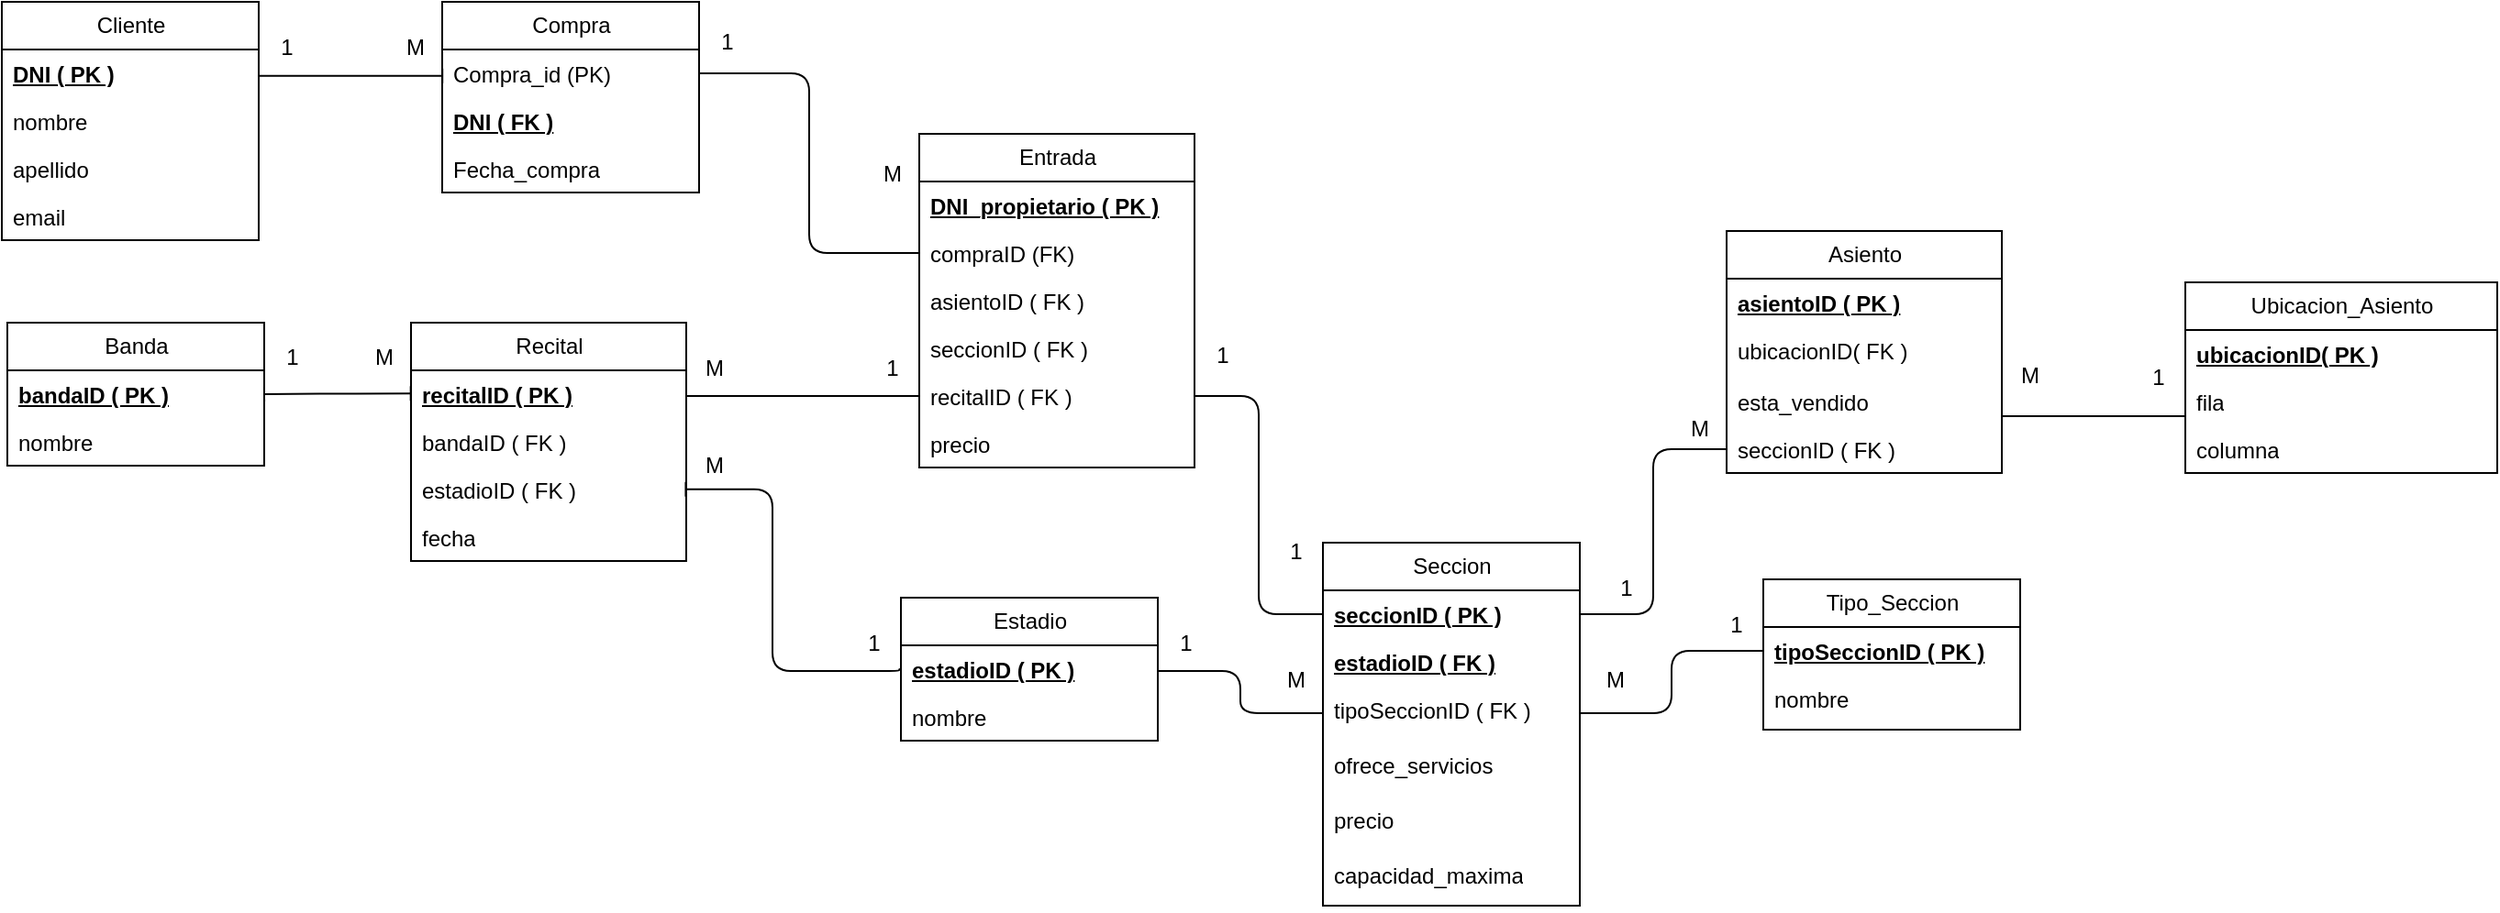 <mxfile>
    <diagram name="Página-1" id="2jQmp3WKuYXW3uEECxTw">
        <mxGraphModel dx="2515" dy="974" grid="1" gridSize="10" guides="1" tooltips="1" connect="1" arrows="1" fold="1" page="1" pageScale="1" pageWidth="827" pageHeight="1169" math="0" shadow="0">
            <root>
                <mxCell id="0"/>
                <mxCell id="1" parent="0"/>
                <mxCell id="N9msZvmjmlbyxgl17oLZ-11" value="Cliente" style="swimlane;fontStyle=0;childLayout=stackLayout;horizontal=1;startSize=26;fillColor=none;horizontalStack=0;resizeParent=1;resizeParentMax=0;resizeLast=0;collapsible=1;marginBottom=0;html=1;" parent="1" vertex="1">
                    <mxGeometry x="-480" y="275" width="140" height="130" as="geometry"/>
                </mxCell>
                <mxCell id="N9msZvmjmlbyxgl17oLZ-12" value="&lt;b&gt;&lt;u&gt;DNI ( PK )&lt;/u&gt;&lt;/b&gt;" style="text;strokeColor=none;fillColor=none;align=left;verticalAlign=top;spacingLeft=4;spacingRight=4;overflow=hidden;rotatable=0;points=[[0,0.5],[1,0.5]];portConstraint=eastwest;whiteSpace=wrap;html=1;" parent="N9msZvmjmlbyxgl17oLZ-11" vertex="1">
                    <mxGeometry y="26" width="140" height="26" as="geometry"/>
                </mxCell>
                <mxCell id="N9msZvmjmlbyxgl17oLZ-13" value="nombre" style="text;strokeColor=none;fillColor=none;align=left;verticalAlign=top;spacingLeft=4;spacingRight=4;overflow=hidden;rotatable=0;points=[[0,0.5],[1,0.5]];portConstraint=eastwest;whiteSpace=wrap;html=1;" parent="N9msZvmjmlbyxgl17oLZ-11" vertex="1">
                    <mxGeometry y="52" width="140" height="26" as="geometry"/>
                </mxCell>
                <mxCell id="N9msZvmjmlbyxgl17oLZ-14" value="apellido" style="text;strokeColor=none;fillColor=none;align=left;verticalAlign=top;spacingLeft=4;spacingRight=4;overflow=hidden;rotatable=0;points=[[0,0.5],[1,0.5]];portConstraint=eastwest;whiteSpace=wrap;html=1;" parent="N9msZvmjmlbyxgl17oLZ-11" vertex="1">
                    <mxGeometry y="78" width="140" height="26" as="geometry"/>
                </mxCell>
                <mxCell id="N9msZvmjmlbyxgl17oLZ-17" value="email" style="text;strokeColor=none;fillColor=none;align=left;verticalAlign=top;spacingLeft=4;spacingRight=4;overflow=hidden;rotatable=0;points=[[0,0.5],[1,0.5]];portConstraint=eastwest;whiteSpace=wrap;html=1;" parent="N9msZvmjmlbyxgl17oLZ-11" vertex="1">
                    <mxGeometry y="104" width="140" height="26" as="geometry"/>
                </mxCell>
                <mxCell id="N9msZvmjmlbyxgl17oLZ-31" value="Entrada" style="swimlane;fontStyle=0;childLayout=stackLayout;horizontal=1;startSize=26;fillColor=none;horizontalStack=0;resizeParent=1;resizeParentMax=0;resizeLast=0;collapsible=1;marginBottom=0;html=1;" parent="1" vertex="1">
                    <mxGeometry x="20" y="347" width="150" height="182" as="geometry"/>
                </mxCell>
                <mxCell id="zTee-l0ZdbIYBHdzCJsh-533" value="&lt;u style=&quot;&quot;&gt;&lt;b&gt;DNI_propietario ( PK )&lt;/b&gt;&lt;/u&gt;" style="text;strokeColor=none;fillColor=none;align=left;verticalAlign=top;spacingLeft=4;spacingRight=4;overflow=hidden;rotatable=0;points=[[0,0.5],[1,0.5]];portConstraint=eastwest;whiteSpace=wrap;html=1;" parent="N9msZvmjmlbyxgl17oLZ-31" vertex="1">
                    <mxGeometry y="26" width="150" height="26" as="geometry"/>
                </mxCell>
                <mxCell id="zTee-l0ZdbIYBHdzCJsh-539" value="compraID (FK)" style="text;strokeColor=none;fillColor=none;align=left;verticalAlign=top;spacingLeft=4;spacingRight=4;overflow=hidden;rotatable=0;points=[[0,0.5],[1,0.5]];portConstraint=eastwest;whiteSpace=wrap;html=1;" parent="N9msZvmjmlbyxgl17oLZ-31" vertex="1">
                    <mxGeometry y="52" width="150" height="26" as="geometry"/>
                </mxCell>
                <mxCell id="34" value="asientoID ( FK )" style="text;strokeColor=none;fillColor=none;align=left;verticalAlign=top;spacingLeft=4;spacingRight=4;overflow=hidden;rotatable=0;points=[[0,0.5],[1,0.5]];portConstraint=eastwest;whiteSpace=wrap;html=1;" parent="N9msZvmjmlbyxgl17oLZ-31" vertex="1">
                    <mxGeometry y="78" width="150" height="26" as="geometry"/>
                </mxCell>
                <mxCell id="72" value="seccionID ( FK )" style="text;strokeColor=none;fillColor=none;align=left;verticalAlign=top;spacingLeft=4;spacingRight=4;overflow=hidden;rotatable=0;points=[[0,0.5],[1,0.5]];portConstraint=eastwest;whiteSpace=wrap;html=1;" parent="N9msZvmjmlbyxgl17oLZ-31" vertex="1">
                    <mxGeometry y="104" width="150" height="26" as="geometry"/>
                </mxCell>
                <mxCell id="105" value="recitalID ( FK )" style="text;strokeColor=none;fillColor=none;align=left;verticalAlign=top;spacingLeft=4;spacingRight=4;overflow=hidden;rotatable=0;points=[[0,0.5],[1,0.5]];portConstraint=eastwest;whiteSpace=wrap;html=1;" parent="N9msZvmjmlbyxgl17oLZ-31" vertex="1">
                    <mxGeometry y="130" width="150" height="26" as="geometry"/>
                </mxCell>
                <mxCell id="zTee-l0ZdbIYBHdzCJsh-537" value="precio" style="text;strokeColor=none;fillColor=none;align=left;verticalAlign=top;spacingLeft=4;spacingRight=4;overflow=hidden;rotatable=0;points=[[0,0.5],[1,0.5]];portConstraint=eastwest;whiteSpace=wrap;html=1;" parent="N9msZvmjmlbyxgl17oLZ-31" vertex="1">
                    <mxGeometry y="156" width="150" height="26" as="geometry"/>
                </mxCell>
                <mxCell id="3" value="Estadio" style="swimlane;fontStyle=0;childLayout=stackLayout;horizontal=1;startSize=26;fillColor=none;horizontalStack=0;resizeParent=1;resizeParentMax=0;resizeLast=0;collapsible=1;marginBottom=0;html=1;" parent="1" vertex="1">
                    <mxGeometry x="10" y="600" width="140" height="78" as="geometry"/>
                </mxCell>
                <mxCell id="4" value="&lt;b&gt;&lt;u&gt;estadioID ( PK )&lt;/u&gt;&lt;/b&gt;" style="text;strokeColor=none;fillColor=none;align=left;verticalAlign=top;spacingLeft=4;spacingRight=4;overflow=hidden;rotatable=0;points=[[0,0.5],[1,0.5]];portConstraint=eastwest;whiteSpace=wrap;html=1;" parent="3" vertex="1">
                    <mxGeometry y="26" width="140" height="26" as="geometry"/>
                </mxCell>
                <mxCell id="5" value="nombre" style="text;strokeColor=none;fillColor=none;align=left;verticalAlign=top;spacingLeft=4;spacingRight=4;overflow=hidden;rotatable=0;points=[[0,0.5],[1,0.5]];portConstraint=eastwest;whiteSpace=wrap;html=1;" parent="3" vertex="1">
                    <mxGeometry y="52" width="140" height="26" as="geometry"/>
                </mxCell>
                <mxCell id="8" value="Banda" style="swimlane;fontStyle=0;childLayout=stackLayout;horizontal=1;startSize=26;fillColor=none;horizontalStack=0;resizeParent=1;resizeParentMax=0;resizeLast=0;collapsible=1;marginBottom=0;html=1;" parent="1" vertex="1">
                    <mxGeometry x="-477" y="450" width="140" height="78" as="geometry"/>
                </mxCell>
                <mxCell id="9" value="&lt;b&gt;&lt;u&gt;bandaID ( PK )&lt;/u&gt;&lt;/b&gt;" style="text;strokeColor=none;fillColor=none;align=left;verticalAlign=top;spacingLeft=4;spacingRight=4;overflow=hidden;rotatable=0;points=[[0,0.5],[1,0.5]];portConstraint=eastwest;whiteSpace=wrap;html=1;" parent="8" vertex="1">
                    <mxGeometry y="26" width="140" height="26" as="geometry"/>
                </mxCell>
                <mxCell id="10" value="nombre" style="text;strokeColor=none;fillColor=none;align=left;verticalAlign=top;spacingLeft=4;spacingRight=4;overflow=hidden;rotatable=0;points=[[0,0.5],[1,0.5]];portConstraint=eastwest;whiteSpace=wrap;html=1;" parent="8" vertex="1">
                    <mxGeometry y="52" width="140" height="26" as="geometry"/>
                </mxCell>
                <mxCell id="25" value="Asiento" style="swimlane;fontStyle=0;childLayout=stackLayout;horizontal=1;startSize=26;fillColor=none;horizontalStack=0;resizeParent=1;resizeParentMax=0;resizeLast=0;collapsible=1;marginBottom=0;html=1;" parent="1" vertex="1">
                    <mxGeometry x="460" y="400" width="150" height="132" as="geometry"/>
                </mxCell>
                <mxCell id="26" value="&lt;b&gt;&lt;u&gt;asientoID ( PK )&lt;/u&gt;&lt;/b&gt;" style="text;strokeColor=none;fillColor=none;align=left;verticalAlign=top;spacingLeft=4;spacingRight=4;overflow=hidden;rotatable=0;points=[[0,0.5],[1,0.5]];portConstraint=eastwest;whiteSpace=wrap;html=1;" parent="25" vertex="1">
                    <mxGeometry y="26" width="150" height="26" as="geometry"/>
                </mxCell>
                <mxCell id="27" value="ubicacionID( FK )" style="text;strokeColor=none;fillColor=none;align=left;verticalAlign=top;spacingLeft=4;spacingRight=4;overflow=hidden;rotatable=0;points=[[0,0.5],[1,0.5]];portConstraint=eastwest;whiteSpace=wrap;html=1;" parent="25" vertex="1">
                    <mxGeometry y="52" width="150" height="28" as="geometry"/>
                </mxCell>
                <mxCell id="29" value="esta_vendido" style="text;strokeColor=none;fillColor=none;align=left;verticalAlign=top;spacingLeft=4;spacingRight=4;overflow=hidden;rotatable=0;points=[[0,0.5],[1,0.5]];portConstraint=eastwest;whiteSpace=wrap;html=1;" parent="25" vertex="1">
                    <mxGeometry y="80" width="150" height="26" as="geometry"/>
                </mxCell>
                <mxCell id="30" value="seccionID ( FK )" style="text;strokeColor=none;fillColor=none;align=left;verticalAlign=top;spacingLeft=4;spacingRight=4;overflow=hidden;rotatable=0;points=[[0,0.5],[1,0.5]];portConstraint=eastwest;whiteSpace=wrap;html=1;" parent="25" vertex="1">
                    <mxGeometry y="106" width="150" height="26" as="geometry"/>
                </mxCell>
                <mxCell id="56" value="1" style="text;html=1;align=center;verticalAlign=middle;resizable=0;points=[];autosize=1;strokeColor=none;fillColor=none;" parent="1" vertex="1">
                    <mxGeometry x="150" y="610" width="30" height="30" as="geometry"/>
                </mxCell>
                <mxCell id="57" value="1" style="text;html=1;align=center;verticalAlign=middle;resizable=0;points=[];autosize=1;strokeColor=none;fillColor=none;" parent="1" vertex="1">
                    <mxGeometry x="-10" y="460" width="30" height="30" as="geometry"/>
                </mxCell>
                <mxCell id="59" style="edgeStyle=orthogonalEdgeStyle;html=1;startArrow=baseDash;startFill=0;endArrow=baseDash;endFill=0;exitX=-0.001;exitY=0.487;exitDx=0;exitDy=0;exitPerimeter=0;" parent="1" source="103" target="9" edge="1">
                    <mxGeometry relative="1" as="geometry">
                        <Array as="points"/>
                    </mxGeometry>
                </mxCell>
                <mxCell id="65" style="edgeStyle=orthogonalEdgeStyle;html=1;startArrow=baseDash;startFill=0;endArrow=baseDash;endFill=0;entryX=-0.009;entryY=0.929;entryDx=0;entryDy=0;exitX=0;exitY=0.5;exitDx=0;exitDy=0;entryPerimeter=0;" parent="1" source="4" target="120" edge="1">
                    <mxGeometry relative="1" as="geometry">
                        <mxPoint x="20" y="464.0" as="targetPoint"/>
                        <mxPoint x="-170" y="631" as="sourcePoint"/>
                        <Array as="points">
                            <mxPoint x="9" y="639"/>
                            <mxPoint x="-60" y="640"/>
                            <mxPoint x="-60" y="541"/>
                        </Array>
                    </mxGeometry>
                </mxCell>
                <mxCell id="71" value="1" style="text;html=1;align=center;verticalAlign=middle;resizable=0;points=[];autosize=1;strokeColor=none;fillColor=none;" parent="1" vertex="1">
                    <mxGeometry x="680" y="465" width="30" height="30" as="geometry"/>
                </mxCell>
                <mxCell id="74" value="1" style="text;html=1;align=center;verticalAlign=middle;resizable=0;points=[];autosize=1;strokeColor=none;fillColor=none;" parent="1" vertex="1">
                    <mxGeometry x="210" y="560" width="30" height="30" as="geometry"/>
                </mxCell>
                <mxCell id="79" value="M" style="text;html=1;align=center;verticalAlign=middle;resizable=0;points=[];autosize=1;strokeColor=none;fillColor=none;" parent="1" vertex="1">
                    <mxGeometry x="610" y="464" width="30" height="30" as="geometry"/>
                </mxCell>
                <mxCell id="zTee-l0ZdbIYBHdzCJsh-94" value="Compra" style="swimlane;fontStyle=0;childLayout=stackLayout;horizontal=1;startSize=26;fillColor=none;horizontalStack=0;resizeParent=1;resizeParentMax=0;resizeLast=0;collapsible=1;marginBottom=0;html=1;" parent="1" vertex="1">
                    <mxGeometry x="-240" y="275" width="140" height="104" as="geometry"/>
                </mxCell>
                <mxCell id="zTee-l0ZdbIYBHdzCJsh-538" value="Compra_id (PK)" style="text;strokeColor=none;fillColor=none;align=left;verticalAlign=top;spacingLeft=4;spacingRight=4;overflow=hidden;rotatable=0;points=[[0,0.5],[1,0.5]];portConstraint=eastwest;whiteSpace=wrap;html=1;" parent="zTee-l0ZdbIYBHdzCJsh-94" vertex="1">
                    <mxGeometry y="26" width="140" height="26" as="geometry"/>
                </mxCell>
                <mxCell id="zTee-l0ZdbIYBHdzCJsh-95" value="&lt;b&gt;&lt;u&gt;DNI ( FK )&lt;/u&gt;&lt;/b&gt;" style="text;strokeColor=none;fillColor=none;align=left;verticalAlign=top;spacingLeft=4;spacingRight=4;overflow=hidden;rotatable=0;points=[[0,0.5],[1,0.5]];portConstraint=eastwest;whiteSpace=wrap;html=1;" parent="zTee-l0ZdbIYBHdzCJsh-94" vertex="1">
                    <mxGeometry y="52" width="140" height="26" as="geometry"/>
                </mxCell>
                <mxCell id="zTee-l0ZdbIYBHdzCJsh-532" value="Fecha_compra" style="text;strokeColor=none;fillColor=none;align=left;verticalAlign=top;spacingLeft=4;spacingRight=4;overflow=hidden;rotatable=0;points=[[0,0.5],[1,0.5]];portConstraint=eastwest;whiteSpace=wrap;html=1;" parent="zTee-l0ZdbIYBHdzCJsh-94" vertex="1">
                    <mxGeometry y="78" width="140" height="26" as="geometry"/>
                </mxCell>
                <mxCell id="zTee-l0ZdbIYBHdzCJsh-100" style="edgeStyle=orthogonalEdgeStyle;rounded=1;orthogonalLoop=1;jettySize=auto;html=1;curved=0;endArrow=baseDash;endFill=0;entryX=1.004;entryY=1.014;entryDx=0;entryDy=0;entryPerimeter=0;" parent="1" source="N9msZvmjmlbyxgl17oLZ-12" target="zTee-l0ZdbIYBHdzCJsh-102" edge="1">
                    <mxGeometry relative="1" as="geometry">
                        <Array as="points">
                            <mxPoint x="-240" y="315"/>
                        </Array>
                    </mxGeometry>
                </mxCell>
                <mxCell id="zTee-l0ZdbIYBHdzCJsh-101" value="1" style="text;html=1;align=center;verticalAlign=middle;resizable=0;points=[];autosize=1;strokeColor=none;fillColor=none;" parent="1" vertex="1">
                    <mxGeometry x="-340" y="285" width="30" height="30" as="geometry"/>
                </mxCell>
                <mxCell id="zTee-l0ZdbIYBHdzCJsh-102" value="M" style="text;html=1;align=center;verticalAlign=middle;resizable=0;points=[];autosize=1;strokeColor=none;fillColor=none;" parent="1" vertex="1">
                    <mxGeometry x="-270" y="285" width="30" height="30" as="geometry"/>
                </mxCell>
                <mxCell id="zTee-l0ZdbIYBHdzCJsh-541" style="edgeStyle=orthogonalEdgeStyle;rounded=1;orthogonalLoop=1;jettySize=auto;html=1;curved=0;endArrow=baseDash;endFill=0;" parent="1" source="zTee-l0ZdbIYBHdzCJsh-538" target="zTee-l0ZdbIYBHdzCJsh-539" edge="1">
                    <mxGeometry relative="1" as="geometry"/>
                </mxCell>
                <mxCell id="zTee-l0ZdbIYBHdzCJsh-542" value="M" style="text;html=1;align=center;verticalAlign=middle;resizable=0;points=[];autosize=1;strokeColor=none;fillColor=none;" parent="1" vertex="1">
                    <mxGeometry x="-10" y="354" width="30" height="30" as="geometry"/>
                </mxCell>
                <mxCell id="zTee-l0ZdbIYBHdzCJsh-547" value="1" style="text;html=1;align=center;verticalAlign=middle;resizable=0;points=[];autosize=1;strokeColor=none;fillColor=none;" parent="1" vertex="1">
                    <mxGeometry x="-100" y="282" width="30" height="30" as="geometry"/>
                </mxCell>
                <mxCell id="95" value="Recital" style="swimlane;fontStyle=0;childLayout=stackLayout;horizontal=1;startSize=26;fillColor=none;horizontalStack=0;resizeParent=1;resizeParentMax=0;resizeLast=0;collapsible=1;marginBottom=0;html=1;" parent="1" vertex="1">
                    <mxGeometry x="-257" y="450" width="150" height="130" as="geometry"/>
                </mxCell>
                <mxCell id="103" value="&lt;b&gt;&lt;u&gt;recitalID ( PK )&lt;/u&gt;&lt;/b&gt;" style="text;strokeColor=none;fillColor=none;align=left;verticalAlign=top;spacingLeft=4;spacingRight=4;overflow=hidden;rotatable=0;points=[[0,0.5],[1,0.5]];portConstraint=eastwest;whiteSpace=wrap;html=1;" parent="95" vertex="1">
                    <mxGeometry y="26" width="150" height="26" as="geometry"/>
                </mxCell>
                <mxCell id="97" value="bandaID ( FK )&lt;br&gt;" style="text;strokeColor=none;fillColor=none;align=left;verticalAlign=top;spacingLeft=4;spacingRight=4;overflow=hidden;rotatable=0;points=[[0,0.5],[1,0.5]];portConstraint=eastwest;whiteSpace=wrap;html=1;" parent="95" vertex="1">
                    <mxGeometry y="52" width="150" height="26" as="geometry"/>
                </mxCell>
                <mxCell id="100" value="estadioID ( FK )" style="text;strokeColor=none;fillColor=none;align=left;verticalAlign=top;spacingLeft=4;spacingRight=4;overflow=hidden;rotatable=0;points=[[0,0.5],[1,0.5]];portConstraint=eastwest;whiteSpace=wrap;html=1;" parent="95" vertex="1">
                    <mxGeometry y="78" width="150" height="26" as="geometry"/>
                </mxCell>
                <mxCell id="104" value="fecha" style="text;strokeColor=none;fillColor=none;align=left;verticalAlign=top;spacingLeft=4;spacingRight=4;overflow=hidden;rotatable=0;points=[[0,0.5],[1,0.5]];portConstraint=eastwest;whiteSpace=wrap;html=1;" parent="95" vertex="1">
                    <mxGeometry y="104" width="150" height="26" as="geometry"/>
                </mxCell>
                <mxCell id="106" style="edgeStyle=orthogonalEdgeStyle;html=1;endArrow=baseDash;endFill=0;entryX=0;entryY=0.5;entryDx=0;entryDy=0;" parent="1" source="103" target="105" edge="1">
                    <mxGeometry relative="1" as="geometry">
                        <Array as="points">
                            <mxPoint x="-70" y="490"/>
                            <mxPoint x="-70" y="490"/>
                        </Array>
                    </mxGeometry>
                </mxCell>
                <mxCell id="115" value="M" style="text;html=1;align=center;verticalAlign=middle;resizable=0;points=[];autosize=1;strokeColor=none;fillColor=none;" parent="1" vertex="1">
                    <mxGeometry x="-107" y="460" width="30" height="30" as="geometry"/>
                </mxCell>
                <mxCell id="116" value="M" style="text;html=1;align=center;verticalAlign=middle;resizable=0;points=[];autosize=1;strokeColor=none;fillColor=none;" parent="1" vertex="1">
                    <mxGeometry x="-287" y="454" width="30" height="30" as="geometry"/>
                </mxCell>
                <mxCell id="117" value="1" style="text;html=1;align=center;verticalAlign=middle;resizable=0;points=[];autosize=1;strokeColor=none;fillColor=none;" parent="1" vertex="1">
                    <mxGeometry x="-337" y="454" width="30" height="30" as="geometry"/>
                </mxCell>
                <mxCell id="120" value="M" style="text;html=1;align=center;verticalAlign=middle;resizable=0;points=[];autosize=1;strokeColor=none;fillColor=none;" parent="1" vertex="1">
                    <mxGeometry x="-107" y="513" width="30" height="30" as="geometry"/>
                </mxCell>
                <mxCell id="121" value="Seccion" style="swimlane;fontStyle=0;childLayout=stackLayout;horizontal=1;startSize=26;fillColor=none;horizontalStack=0;resizeParent=1;resizeParentMax=0;resizeLast=0;collapsible=1;marginBottom=0;html=1;" parent="1" vertex="1">
                    <mxGeometry x="240" y="570" width="140" height="198" as="geometry">
                        <mxRectangle x="50" y="700" width="130" height="30" as="alternateBounds"/>
                    </mxGeometry>
                </mxCell>
                <mxCell id="122" value="&lt;b&gt;&lt;u&gt;seccionID ( PK )&lt;/u&gt;&lt;/b&gt;" style="text;strokeColor=none;fillColor=none;align=left;verticalAlign=top;spacingLeft=4;spacingRight=4;overflow=hidden;rotatable=0;points=[[0,0.5],[1,0.5]];portConstraint=eastwest;whiteSpace=wrap;html=1;" parent="121" vertex="1">
                    <mxGeometry y="26" width="140" height="26" as="geometry"/>
                </mxCell>
                <mxCell id="142" value="&lt;b&gt;&lt;u&gt;estadioID ( FK )&lt;/u&gt;&lt;/b&gt;" style="text;strokeColor=none;fillColor=none;align=left;verticalAlign=top;spacingLeft=4;spacingRight=4;overflow=hidden;rotatable=0;points=[[0,0.5],[1,0.5]];portConstraint=eastwest;whiteSpace=wrap;html=1;" parent="121" vertex="1">
                    <mxGeometry y="52" width="140" height="26" as="geometry"/>
                </mxCell>
                <mxCell id="161" value="tipoSeccionID ( FK )" style="text;strokeColor=none;fillColor=none;align=left;verticalAlign=top;spacingLeft=4;spacingRight=4;overflow=hidden;rotatable=0;points=[[0,0.5],[1,0.5]];portConstraint=eastwest;whiteSpace=wrap;html=1;" parent="121" vertex="1">
                    <mxGeometry y="78" width="140" height="30" as="geometry"/>
                </mxCell>
                <mxCell id="146" value="ofrece_servicios" style="text;strokeColor=none;fillColor=none;align=left;verticalAlign=top;spacingLeft=4;spacingRight=4;overflow=hidden;rotatable=0;points=[[0,0.5],[1,0.5]];portConstraint=eastwest;whiteSpace=wrap;html=1;" parent="121" vertex="1">
                    <mxGeometry y="108" width="140" height="30" as="geometry"/>
                </mxCell>
                <mxCell id="129" value="precio" style="text;strokeColor=none;fillColor=none;align=left;verticalAlign=top;spacingLeft=4;spacingRight=4;overflow=hidden;rotatable=0;points=[[0,0.5],[1,0.5]];portConstraint=eastwest;whiteSpace=wrap;html=1;" parent="121" vertex="1">
                    <mxGeometry y="138" width="140" height="30" as="geometry"/>
                </mxCell>
                <mxCell id="33" value="capacidad_maxima" style="text;strokeColor=none;fillColor=none;align=left;verticalAlign=top;spacingLeft=4;spacingRight=4;overflow=hidden;rotatable=0;points=[[0,0.5],[1,0.5]];portConstraint=eastwest;whiteSpace=wrap;html=1;" parent="121" vertex="1">
                    <mxGeometry y="168" width="140" height="30" as="geometry"/>
                </mxCell>
                <mxCell id="137" value="Tipo_Seccion" style="swimlane;fontStyle=0;childLayout=stackLayout;horizontal=1;startSize=26;fillColor=none;horizontalStack=0;resizeParent=1;resizeParentMax=0;resizeLast=0;collapsible=1;marginBottom=0;html=1;" parent="1" vertex="1">
                    <mxGeometry x="480" y="590" width="140" height="82" as="geometry"/>
                </mxCell>
                <mxCell id="138" value="&lt;b&gt;&lt;u&gt;tipoSeccionID ( PK )&lt;/u&gt;&lt;/b&gt;" style="text;strokeColor=none;fillColor=none;align=left;verticalAlign=top;spacingLeft=4;spacingRight=4;overflow=hidden;rotatable=0;points=[[0,0.5],[1,0.5]];portConstraint=eastwest;whiteSpace=wrap;html=1;" parent="137" vertex="1">
                    <mxGeometry y="26" width="140" height="26" as="geometry"/>
                </mxCell>
                <mxCell id="145" value="nombre" style="text;strokeColor=none;fillColor=none;align=left;verticalAlign=top;spacingLeft=4;spacingRight=4;overflow=hidden;rotatable=0;points=[[0,0.5],[1,0.5]];portConstraint=eastwest;whiteSpace=wrap;html=1;" parent="137" vertex="1">
                    <mxGeometry y="52" width="140" height="30" as="geometry"/>
                </mxCell>
                <mxCell id="149" value="M" style="text;html=1;align=center;verticalAlign=middle;resizable=0;points=[];autosize=1;strokeColor=none;fillColor=none;" parent="1" vertex="1">
                    <mxGeometry x="210" y="630" width="30" height="30" as="geometry"/>
                </mxCell>
                <mxCell id="150" value="Ubicacion_Asiento" style="swimlane;fontStyle=0;childLayout=stackLayout;horizontal=1;startSize=26;fillColor=none;horizontalStack=0;resizeParent=1;resizeParentMax=0;resizeLast=0;collapsible=1;marginBottom=0;html=1;" parent="1" vertex="1">
                    <mxGeometry x="710" y="428" width="170" height="104" as="geometry"/>
                </mxCell>
                <mxCell id="151" value="&lt;b&gt;&lt;u&gt;ubicacionID( PK )&lt;/u&gt;&lt;/b&gt;" style="text;strokeColor=none;fillColor=none;align=left;verticalAlign=top;spacingLeft=4;spacingRight=4;overflow=hidden;rotatable=0;points=[[0,0.5],[1,0.5]];portConstraint=eastwest;whiteSpace=wrap;html=1;" parent="150" vertex="1">
                    <mxGeometry y="26" width="170" height="26" as="geometry"/>
                </mxCell>
                <mxCell id="152" value="fila" style="text;strokeColor=none;fillColor=none;align=left;verticalAlign=top;spacingLeft=4;spacingRight=4;overflow=hidden;rotatable=0;points=[[0,0.5],[1,0.5]];portConstraint=eastwest;whiteSpace=wrap;html=1;" parent="150" vertex="1">
                    <mxGeometry y="52" width="170" height="26" as="geometry"/>
                </mxCell>
                <mxCell id="153" value="columna" style="text;strokeColor=none;fillColor=none;align=left;verticalAlign=top;spacingLeft=4;spacingRight=4;overflow=hidden;rotatable=0;points=[[0,0.5],[1,0.5]];portConstraint=eastwest;whiteSpace=wrap;html=1;" parent="150" vertex="1">
                    <mxGeometry y="78" width="170" height="26" as="geometry"/>
                </mxCell>
                <mxCell id="156" style="edgeStyle=orthogonalEdgeStyle;html=1;endArrow=baseDash;endFill=0;exitX=1;exitY=0.808;exitDx=0;exitDy=0;exitPerimeter=0;" parent="1" source="29" edge="1">
                    <mxGeometry relative="1" as="geometry">
                        <mxPoint x="710" y="501" as="targetPoint"/>
                        <Array as="points">
                            <mxPoint x="660" y="501"/>
                            <mxPoint x="660" y="501"/>
                        </Array>
                    </mxGeometry>
                </mxCell>
                <mxCell id="157" value="M" style="text;html=1;align=center;verticalAlign=middle;resizable=0;points=[];autosize=1;strokeColor=none;fillColor=none;" parent="1" vertex="1">
                    <mxGeometry x="384" y="630" width="30" height="30" as="geometry"/>
                </mxCell>
                <mxCell id="158" value="1" style="text;html=1;align=center;verticalAlign=middle;resizable=0;points=[];autosize=1;strokeColor=none;fillColor=none;" parent="1" vertex="1">
                    <mxGeometry x="450" y="600" width="30" height="30" as="geometry"/>
                </mxCell>
                <mxCell id="165" value="1" style="text;html=1;align=center;verticalAlign=middle;resizable=0;points=[];autosize=1;strokeColor=none;fillColor=none;" parent="1" vertex="1">
                    <mxGeometry x="170" y="453" width="30" height="30" as="geometry"/>
                </mxCell>
                <mxCell id="177" value="1" style="text;html=1;align=center;verticalAlign=middle;resizable=0;points=[];autosize=1;strokeColor=none;fillColor=none;" parent="1" vertex="1">
                    <mxGeometry x="-20" y="610" width="30" height="30" as="geometry"/>
                </mxCell>
                <mxCell id="179" value="1" style="text;html=1;align=center;verticalAlign=middle;resizable=0;points=[];autosize=1;strokeColor=none;fillColor=none;" parent="1" vertex="1">
                    <mxGeometry x="390" y="580" width="30" height="30" as="geometry"/>
                </mxCell>
                <mxCell id="180" value="M" style="text;html=1;align=center;verticalAlign=middle;resizable=0;points=[];autosize=1;strokeColor=none;fillColor=none;" parent="1" vertex="1">
                    <mxGeometry x="430" y="493" width="30" height="30" as="geometry"/>
                </mxCell>
                <mxCell id="184" style="edgeStyle=orthogonalEdgeStyle;html=1;endArrow=baseDash;endFill=0;entryX=0;entryY=0.5;entryDx=0;entryDy=0;" parent="1" source="4" target="161" edge="1">
                    <mxGeometry relative="1" as="geometry">
                        <Array as="points">
                            <mxPoint x="195" y="640"/>
                            <mxPoint x="195" y="663"/>
                        </Array>
                    </mxGeometry>
                </mxCell>
                <mxCell id="186" style="edgeStyle=orthogonalEdgeStyle;html=1;endArrow=baseDash;endFill=0;entryX=1;entryY=0.5;entryDx=0;entryDy=0;" parent="1" source="122" target="105" edge="1">
                    <mxGeometry relative="1" as="geometry"/>
                </mxCell>
                <mxCell id="187" style="edgeStyle=orthogonalEdgeStyle;html=1;endArrow=baseDash;endFill=0;" parent="1" source="122" target="30" edge="1">
                    <mxGeometry relative="1" as="geometry"/>
                </mxCell>
                <mxCell id="188" style="edgeStyle=orthogonalEdgeStyle;html=1;endArrow=baseDash;endFill=0;" parent="1" source="161" target="138" edge="1">
                    <mxGeometry relative="1" as="geometry"/>
                </mxCell>
            </root>
        </mxGraphModel>
    </diagram>
</mxfile>